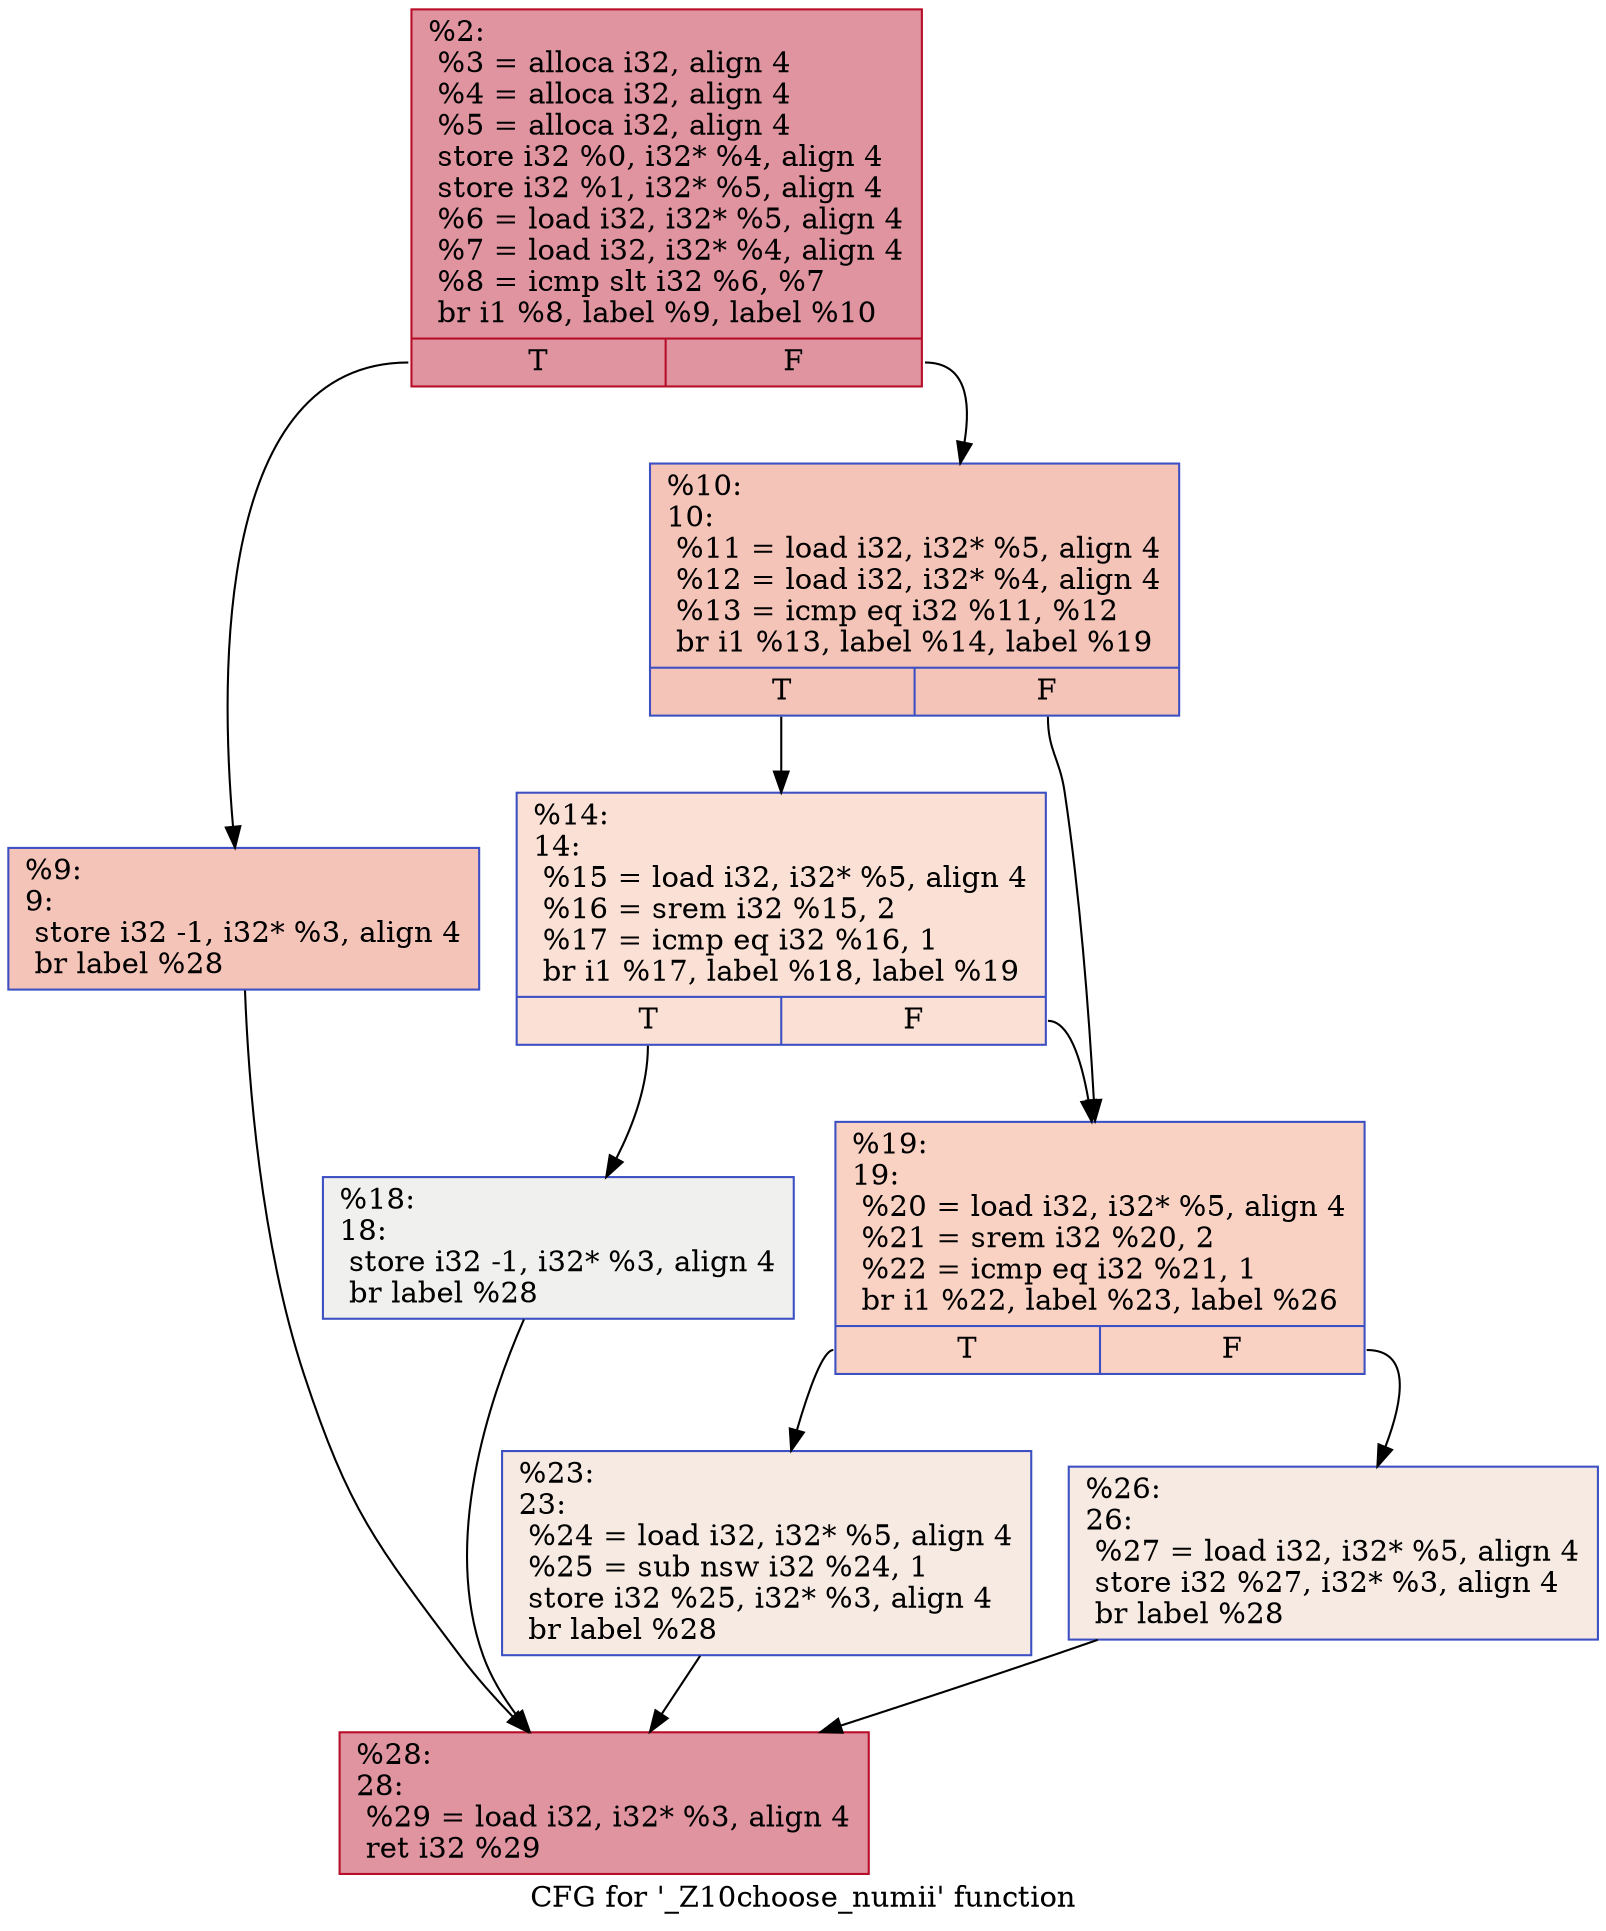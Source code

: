 digraph "CFG for '_Z10choose_numii' function" {
	label="CFG for '_Z10choose_numii' function";

	Node0x5599d5125760 [shape=record,color="#b70d28ff", style=filled, fillcolor="#b70d2870",label="{%2:\l  %3 = alloca i32, align 4\l  %4 = alloca i32, align 4\l  %5 = alloca i32, align 4\l  store i32 %0, i32* %4, align 4\l  store i32 %1, i32* %5, align 4\l  %6 = load i32, i32* %5, align 4\l  %7 = load i32, i32* %4, align 4\l  %8 = icmp slt i32 %6, %7\l  br i1 %8, label %9, label %10\l|{<s0>T|<s1>F}}"];
	Node0x5599d5125760:s0 -> Node0x5599d5125ed0;
	Node0x5599d5125760:s1 -> Node0x5599d51262b0;
	Node0x5599d5125ed0 [shape=record,color="#3d50c3ff", style=filled, fillcolor="#e97a5f70",label="{%9:\l9:                                                \l  store i32 -1, i32* %3, align 4\l  br label %28\l}"];
	Node0x5599d5125ed0 -> Node0x5599d5126440;
	Node0x5599d51262b0 [shape=record,color="#3d50c3ff", style=filled, fillcolor="#e97a5f70",label="{%10:\l10:                                               \l  %11 = load i32, i32* %5, align 4\l  %12 = load i32, i32* %4, align 4\l  %13 = icmp eq i32 %11, %12\l  br i1 %13, label %14, label %19\l|{<s0>T|<s1>F}}"];
	Node0x5599d51262b0:s0 -> Node0x5599d5126670;
	Node0x5599d51262b0:s1 -> Node0x5599d51266c0;
	Node0x5599d5126670 [shape=record,color="#3d50c3ff", style=filled, fillcolor="#f7bca170",label="{%14:\l14:                                               \l  %15 = load i32, i32* %5, align 4\l  %16 = srem i32 %15, 2\l  %17 = icmp eq i32 %16, 1\l  br i1 %17, label %18, label %19\l|{<s0>T|<s1>F}}"];
	Node0x5599d5126670:s0 -> Node0x5599d5126930;
	Node0x5599d5126670:s1 -> Node0x5599d51266c0;
	Node0x5599d5126930 [shape=record,color="#3d50c3ff", style=filled, fillcolor="#dedcdb70",label="{%18:\l18:                                               \l  store i32 -1, i32* %3, align 4\l  br label %28\l}"];
	Node0x5599d5126930 -> Node0x5599d5126440;
	Node0x5599d51266c0 [shape=record,color="#3d50c3ff", style=filled, fillcolor="#f4987a70",label="{%19:\l19:                                               \l  %20 = load i32, i32* %5, align 4\l  %21 = srem i32 %20, 2\l  %22 = icmp eq i32 %21, 1\l  br i1 %22, label %23, label %26\l|{<s0>T|<s1>F}}"];
	Node0x5599d51266c0:s0 -> Node0x5599d5126cc0;
	Node0x5599d51266c0:s1 -> Node0x5599d5126d10;
	Node0x5599d5126cc0 [shape=record,color="#3d50c3ff", style=filled, fillcolor="#eed0c070",label="{%23:\l23:                                               \l  %24 = load i32, i32* %5, align 4\l  %25 = sub nsw i32 %24, 1\l  store i32 %25, i32* %3, align 4\l  br label %28\l}"];
	Node0x5599d5126cc0 -> Node0x5599d5126440;
	Node0x5599d5126d10 [shape=record,color="#3d50c3ff", style=filled, fillcolor="#eed0c070",label="{%26:\l26:                                               \l  %27 = load i32, i32* %5, align 4\l  store i32 %27, i32* %3, align 4\l  br label %28\l}"];
	Node0x5599d5126d10 -> Node0x5599d5126440;
	Node0x5599d5126440 [shape=record,color="#b70d28ff", style=filled, fillcolor="#b70d2870",label="{%28:\l28:                                               \l  %29 = load i32, i32* %3, align 4\l  ret i32 %29\l}"];
}
